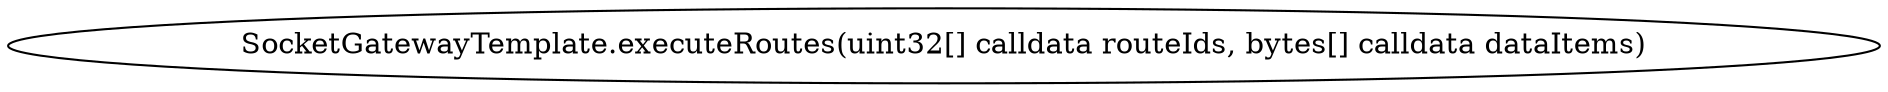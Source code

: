 digraph "" {
	graph [bb="0,0,749.79,36"];
	node [label="\N"];
	"SocketGatewayTemplate.executeRoutes(uint32[] calldata routeIds, bytes[] calldata dataItems)"	 [height=0.5,
		pos="374.9,18",
		width=10.414];
}
